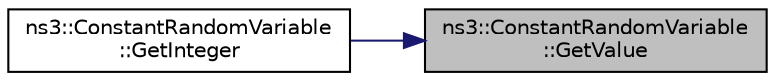 digraph "ns3::ConstantRandomVariable::GetValue"
{
 // LATEX_PDF_SIZE
  edge [fontname="Helvetica",fontsize="10",labelfontname="Helvetica",labelfontsize="10"];
  node [fontname="Helvetica",fontsize="10",shape=record];
  rankdir="RL";
  Node1 [label="ns3::ConstantRandomVariable\l::GetValue",height=0.2,width=0.4,color="black", fillcolor="grey75", style="filled", fontcolor="black",tooltip="Get the next random value as a double drawn from the distribution."];
  Node1 -> Node2 [dir="back",color="midnightblue",fontsize="10",style="solid",fontname="Helvetica"];
  Node2 [label="ns3::ConstantRandomVariable\l::GetInteger",height=0.2,width=0.4,color="black", fillcolor="white", style="filled",URL="$classns3_1_1_constant_random_variable.html#ab005a045840284f0cd14e1f0c30823d9",tooltip="Get the next random value as an integer drawn from the distribution."];
}
